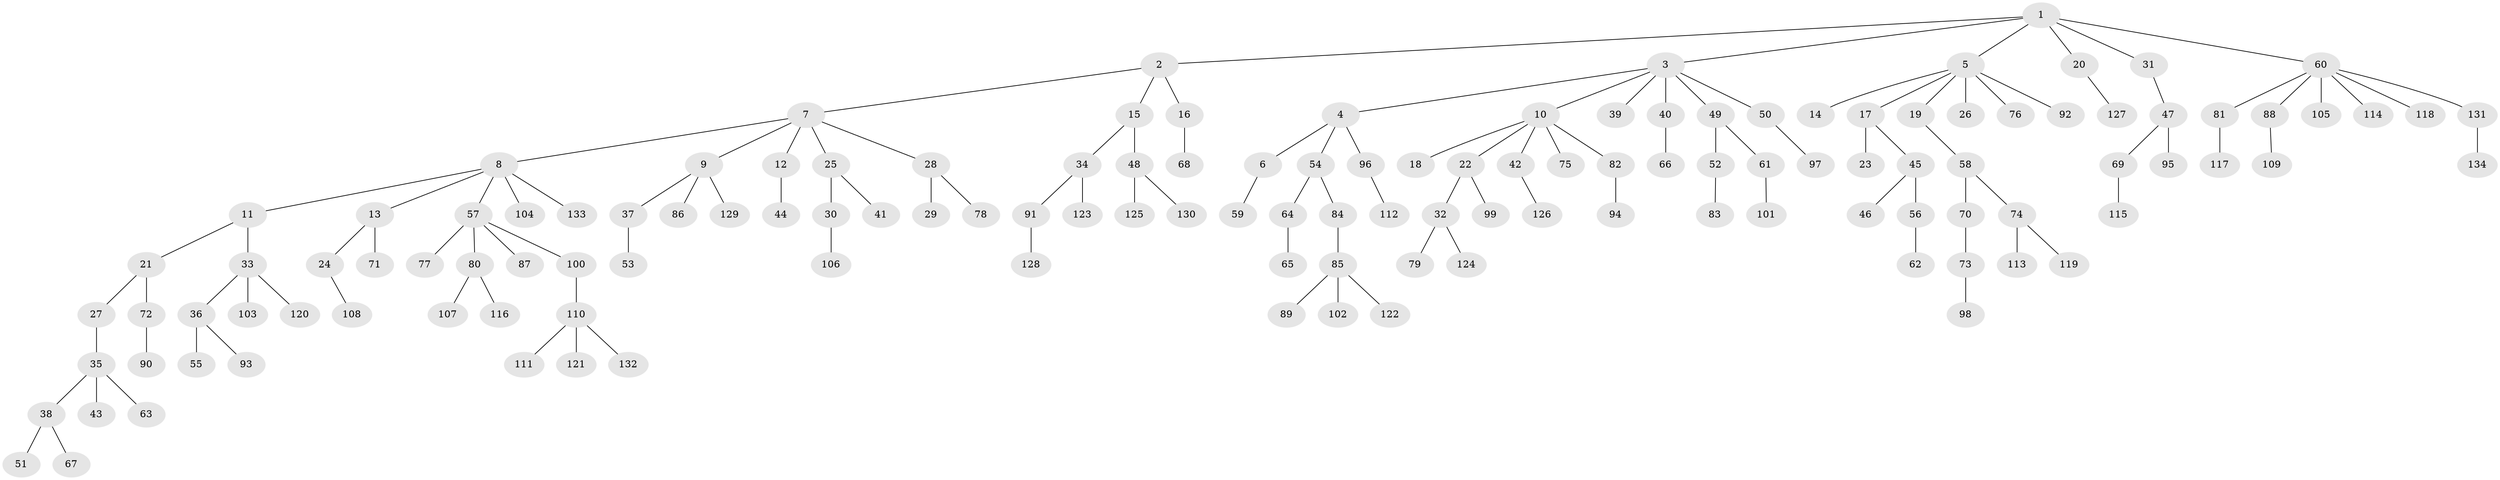 // Generated by graph-tools (version 1.1) at 2025/15/03/09/25 04:15:41]
// undirected, 134 vertices, 133 edges
graph export_dot {
graph [start="1"]
  node [color=gray90,style=filled];
  1;
  2;
  3;
  4;
  5;
  6;
  7;
  8;
  9;
  10;
  11;
  12;
  13;
  14;
  15;
  16;
  17;
  18;
  19;
  20;
  21;
  22;
  23;
  24;
  25;
  26;
  27;
  28;
  29;
  30;
  31;
  32;
  33;
  34;
  35;
  36;
  37;
  38;
  39;
  40;
  41;
  42;
  43;
  44;
  45;
  46;
  47;
  48;
  49;
  50;
  51;
  52;
  53;
  54;
  55;
  56;
  57;
  58;
  59;
  60;
  61;
  62;
  63;
  64;
  65;
  66;
  67;
  68;
  69;
  70;
  71;
  72;
  73;
  74;
  75;
  76;
  77;
  78;
  79;
  80;
  81;
  82;
  83;
  84;
  85;
  86;
  87;
  88;
  89;
  90;
  91;
  92;
  93;
  94;
  95;
  96;
  97;
  98;
  99;
  100;
  101;
  102;
  103;
  104;
  105;
  106;
  107;
  108;
  109;
  110;
  111;
  112;
  113;
  114;
  115;
  116;
  117;
  118;
  119;
  120;
  121;
  122;
  123;
  124;
  125;
  126;
  127;
  128;
  129;
  130;
  131;
  132;
  133;
  134;
  1 -- 2;
  1 -- 3;
  1 -- 5;
  1 -- 20;
  1 -- 31;
  1 -- 60;
  2 -- 7;
  2 -- 15;
  2 -- 16;
  3 -- 4;
  3 -- 10;
  3 -- 39;
  3 -- 40;
  3 -- 49;
  3 -- 50;
  4 -- 6;
  4 -- 54;
  4 -- 96;
  5 -- 14;
  5 -- 17;
  5 -- 19;
  5 -- 26;
  5 -- 76;
  5 -- 92;
  6 -- 59;
  7 -- 8;
  7 -- 9;
  7 -- 12;
  7 -- 25;
  7 -- 28;
  8 -- 11;
  8 -- 13;
  8 -- 57;
  8 -- 104;
  8 -- 133;
  9 -- 37;
  9 -- 86;
  9 -- 129;
  10 -- 18;
  10 -- 22;
  10 -- 42;
  10 -- 75;
  10 -- 82;
  11 -- 21;
  11 -- 33;
  12 -- 44;
  13 -- 24;
  13 -- 71;
  15 -- 34;
  15 -- 48;
  16 -- 68;
  17 -- 23;
  17 -- 45;
  19 -- 58;
  20 -- 127;
  21 -- 27;
  21 -- 72;
  22 -- 32;
  22 -- 99;
  24 -- 108;
  25 -- 30;
  25 -- 41;
  27 -- 35;
  28 -- 29;
  28 -- 78;
  30 -- 106;
  31 -- 47;
  32 -- 79;
  32 -- 124;
  33 -- 36;
  33 -- 103;
  33 -- 120;
  34 -- 91;
  34 -- 123;
  35 -- 38;
  35 -- 43;
  35 -- 63;
  36 -- 55;
  36 -- 93;
  37 -- 53;
  38 -- 51;
  38 -- 67;
  40 -- 66;
  42 -- 126;
  45 -- 46;
  45 -- 56;
  47 -- 69;
  47 -- 95;
  48 -- 125;
  48 -- 130;
  49 -- 52;
  49 -- 61;
  50 -- 97;
  52 -- 83;
  54 -- 64;
  54 -- 84;
  56 -- 62;
  57 -- 77;
  57 -- 80;
  57 -- 87;
  57 -- 100;
  58 -- 70;
  58 -- 74;
  60 -- 81;
  60 -- 88;
  60 -- 105;
  60 -- 114;
  60 -- 118;
  60 -- 131;
  61 -- 101;
  64 -- 65;
  69 -- 115;
  70 -- 73;
  72 -- 90;
  73 -- 98;
  74 -- 113;
  74 -- 119;
  80 -- 107;
  80 -- 116;
  81 -- 117;
  82 -- 94;
  84 -- 85;
  85 -- 89;
  85 -- 102;
  85 -- 122;
  88 -- 109;
  91 -- 128;
  96 -- 112;
  100 -- 110;
  110 -- 111;
  110 -- 121;
  110 -- 132;
  131 -- 134;
}
